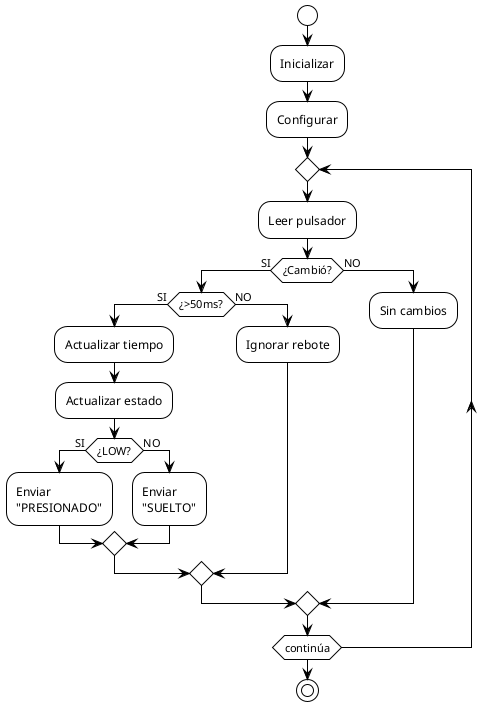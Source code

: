 @startuml pulsador_no_block
!theme plain

start

:Inicializar;
:Configurar;

repeat
  :Leer pulsador;
  
  if (¿Cambió?) then (SI)
    if (¿>50ms?) then (SI)
      :Actualizar tiempo;
      :Actualizar estado;
      if (¿LOW?) then (SI)
        :Enviar 
        "PRESIONADO";
      else (NO)
        :Enviar 
        "SUELTO";
      endif
    else (NO)
      :Ignorar rebote;
    endif
  else (NO)
    :Sin cambios;
  endif

repeat while (continúa)

stop

@enduml
